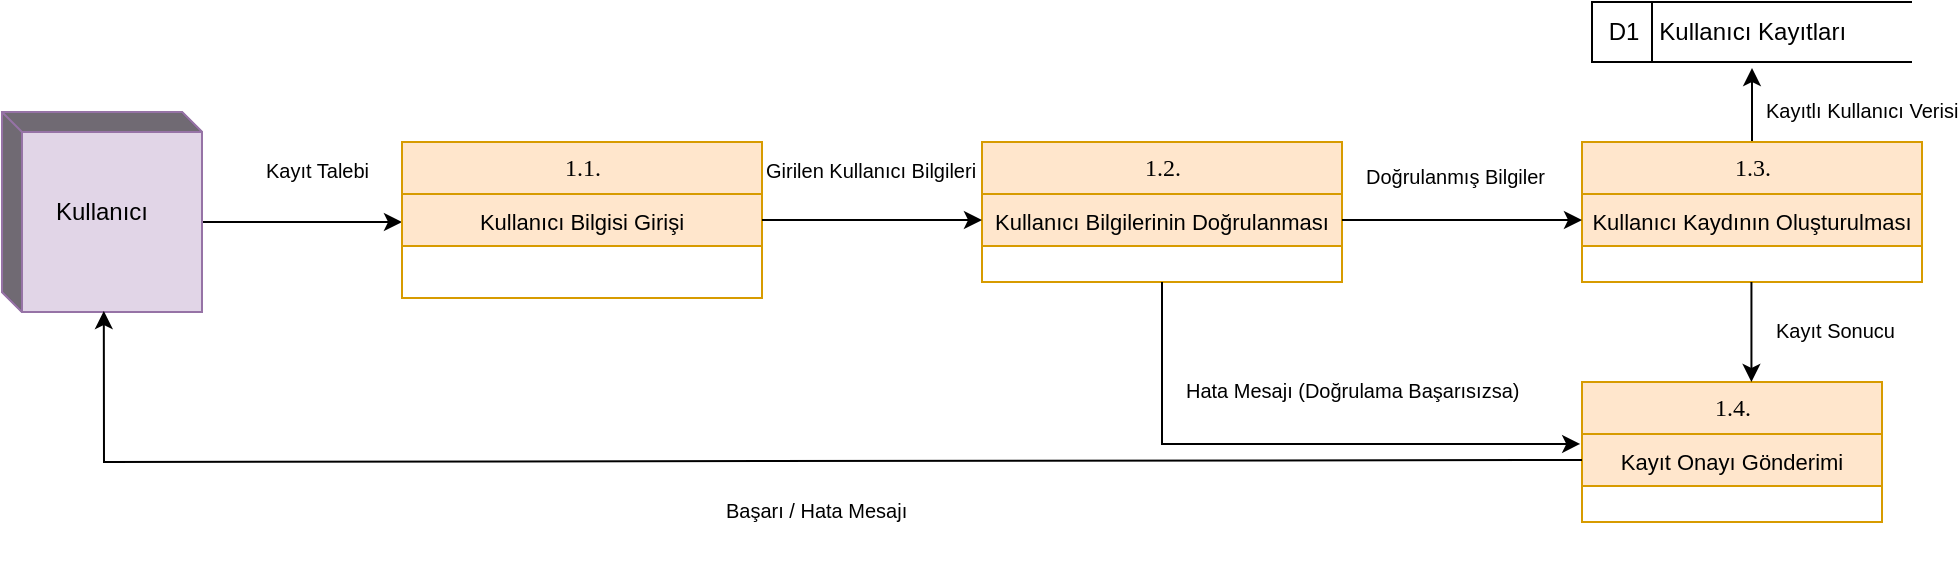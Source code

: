 <mxfile version="27.0.5">
  <diagram name="Sayfa -1" id="q6um4HqUuPupZwZkO4LI">
    <mxGraphModel dx="1111" dy="529" grid="1" gridSize="10" guides="1" tooltips="1" connect="1" arrows="1" fold="1" page="1" pageScale="1" pageWidth="827" pageHeight="1169" math="0" shadow="0">
      <root>
        <mxCell id="0" />
        <mxCell id="1" parent="0" />
        <mxCell id="xs3iWqDtst7vh00fEAnh-17" value="" style="edgeStyle=orthogonalEdgeStyle;rounded=0;orthogonalLoop=1;jettySize=auto;html=1;" parent="1" source="xs3iWqDtst7vh00fEAnh-2" target="xs3iWqDtst7vh00fEAnh-4" edge="1">
          <mxGeometry relative="1" as="geometry">
            <Array as="points">
              <mxPoint x="520" y="240" />
              <mxPoint x="520" y="240" />
            </Array>
          </mxGeometry>
        </mxCell>
        <mxCell id="xs3iWqDtst7vh00fEAnh-2" value="Kullanıcı" style="html=1;dashed=0;whiteSpace=wrap;shape=mxgraph.dfd.externalEntity;fillColor=#e1d5e7;strokeColor=#9673a6;" parent="1" vertex="1">
          <mxGeometry x="330" y="185" width="100" height="100" as="geometry" />
        </mxCell>
        <mxCell id="xs3iWqDtst7vh00fEAnh-3" value="&lt;font style=&quot;vertical-align: inherit;&quot;&gt;&lt;font style=&quot;vertical-align: inherit;&quot;&gt;1.1.&lt;/font&gt;&lt;/font&gt;" style="swimlane;html=1;fontStyle=0;childLayout=stackLayout;horizontal=1;startSize=26;fillColor=#ffe6cc;horizontalStack=0;resizeParent=1;resizeLast=0;collapsible=1;marginBottom=0;swimlaneFillColor=#ffffff;align=center;rounded=0;shadow=0;comic=0;labelBackgroundColor=none;strokeWidth=1;fontFamily=Verdana;fontSize=12;strokeColor=#d79b00;swimlaneLine=1;" parent="1" vertex="1">
          <mxGeometry x="530" y="200" width="180" height="78" as="geometry" />
        </mxCell>
        <mxCell id="xs3iWqDtst7vh00fEAnh-4" value="&lt;font style=&quot;vertical-align: inherit;&quot;&gt;&lt;font style=&quot;vertical-align: inherit;&quot;&gt;&lt;font style=&quot;vertical-align: inherit;&quot;&gt;&lt;font style=&quot;vertical-align: inherit; font-size: 11px;&quot;&gt;Kullanıcı Bilgisi Girişi&lt;/font&gt;&lt;/font&gt;&lt;/font&gt;&lt;/font&gt;" style="text;html=1;strokeColor=#d79b00;fillColor=#ffe6cc;spacingLeft=4;spacingRight=4;whiteSpace=wrap;overflow=hidden;rotatable=0;points=[[0,0.5],[1,0.5]];portConstraint=eastwest;align=center;rounded=0;" parent="xs3iWqDtst7vh00fEAnh-3" vertex="1">
          <mxGeometry y="26" width="180" height="26" as="geometry" />
        </mxCell>
        <mxCell id="xs3iWqDtst7vh00fEAnh-7" value="&lt;font style=&quot;vertical-align: inherit;&quot;&gt;&lt;font style=&quot;vertical-align: inherit;&quot;&gt;&amp;nbsp;D1&amp;nbsp; &amp;nbsp;Kullanıcı Kayıtları&lt;/font&gt;&lt;/font&gt;" style="html=1;whiteSpace=wrap;shape=mxgraph.dfd.dataStoreID;align=left;spacingLeft=3;points=[[0,0],[0.5,0],[1,0],[0,0.5],[1,0.5],[0,1],[0.5,1],[1,1]];perimeterSpacing=3;" parent="1" vertex="1">
          <mxGeometry x="1125" y="130" width="160" height="30" as="geometry" />
        </mxCell>
        <mxCell id="xs3iWqDtst7vh00fEAnh-8" value="&lt;font style=&quot;vertical-align: inherit;&quot;&gt;&lt;font style=&quot;vertical-align: inherit;&quot;&gt;1.2.&lt;/font&gt;&lt;/font&gt;" style="swimlane;html=1;fontStyle=0;childLayout=stackLayout;horizontal=1;startSize=26;fillColor=#ffe6cc;horizontalStack=0;resizeParent=1;resizeLast=0;collapsible=1;marginBottom=0;swimlaneFillColor=#ffffff;align=center;rounded=0;shadow=0;comic=0;labelBackgroundColor=none;strokeWidth=1;fontFamily=Verdana;fontSize=12;strokeColor=#d79b00;swimlaneLine=1;" parent="1" vertex="1">
          <mxGeometry x="820" y="200" width="180" height="70" as="geometry" />
        </mxCell>
        <mxCell id="xs3iWqDtst7vh00fEAnh-9" value="&lt;font style=&quot;vertical-align: inherit;&quot;&gt;&lt;font style=&quot;vertical-align: inherit;&quot;&gt;&lt;font style=&quot;vertical-align: inherit;&quot;&gt;&lt;font style=&quot;vertical-align: inherit; font-size: 11px;&quot;&gt;Kullanıcı Bilgilerinin Doğrulanması&lt;/font&gt;&lt;/font&gt;&lt;/font&gt;&lt;/font&gt;" style="text;html=1;strokeColor=#d79b00;fillColor=#ffe6cc;spacingLeft=4;spacingRight=4;whiteSpace=wrap;overflow=hidden;rotatable=0;points=[[0,0.5],[1,0.5]];portConstraint=eastwest;align=center;rounded=0;" parent="xs3iWqDtst7vh00fEAnh-8" vertex="1">
          <mxGeometry y="26" width="180" height="26" as="geometry" />
        </mxCell>
        <mxCell id="xs3iWqDtst7vh00fEAnh-21" value="" style="edgeStyle=orthogonalEdgeStyle;rounded=0;orthogonalLoop=1;jettySize=auto;html=1;" parent="1" source="xs3iWqDtst7vh00fEAnh-10" target="xs3iWqDtst7vh00fEAnh-7" edge="1">
          <mxGeometry relative="1" as="geometry" />
        </mxCell>
        <mxCell id="xs3iWqDtst7vh00fEAnh-10" value="&lt;font style=&quot;vertical-align: inherit;&quot;&gt;&lt;font style=&quot;vertical-align: inherit;&quot;&gt;1.3.&lt;/font&gt;&lt;/font&gt;" style="swimlane;html=1;fontStyle=0;childLayout=stackLayout;horizontal=1;startSize=26;fillColor=#ffe6cc;horizontalStack=0;resizeParent=1;resizeLast=0;collapsible=1;marginBottom=0;swimlaneFillColor=#ffffff;align=center;rounded=0;shadow=0;comic=0;labelBackgroundColor=none;strokeWidth=1;fontFamily=Verdana;fontSize=12;strokeColor=#d79b00;swimlaneLine=1;" parent="1" vertex="1">
          <mxGeometry x="1120" y="200" width="170" height="70" as="geometry" />
        </mxCell>
        <mxCell id="xs3iWqDtst7vh00fEAnh-11" value="&lt;font style=&quot;vertical-align: inherit;&quot;&gt;&lt;font style=&quot;vertical-align: inherit;&quot;&gt;&lt;font style=&quot;vertical-align: inherit;&quot;&gt;&lt;font style=&quot;vertical-align: inherit; font-size: 11px;&quot;&gt;Kullanıcı Kaydının Oluşturulması&lt;/font&gt;&lt;/font&gt;&lt;/font&gt;&lt;/font&gt;" style="text;html=1;strokeColor=#d79b00;fillColor=#ffe6cc;spacingLeft=4;spacingRight=4;whiteSpace=wrap;overflow=hidden;rotatable=0;points=[[0,0.5],[1,0.5]];portConstraint=eastwest;align=center;rounded=0;" parent="xs3iWqDtst7vh00fEAnh-10" vertex="1">
          <mxGeometry y="26" width="170" height="26" as="geometry" />
        </mxCell>
        <mxCell id="xs3iWqDtst7vh00fEAnh-12" value="&lt;font style=&quot;vertical-align: inherit;&quot;&gt;&lt;font style=&quot;vertical-align: inherit;&quot;&gt;1.4.&lt;/font&gt;&lt;/font&gt;" style="swimlane;html=1;fontStyle=0;childLayout=stackLayout;horizontal=1;startSize=26;fillColor=#ffe6cc;horizontalStack=0;resizeParent=1;resizeLast=0;collapsible=1;marginBottom=0;swimlaneFillColor=#ffffff;align=center;rounded=0;shadow=0;comic=0;labelBackgroundColor=none;strokeWidth=1;fontFamily=Verdana;fontSize=12;strokeColor=#d79b00;swimlaneLine=1;" parent="1" vertex="1">
          <mxGeometry x="1120" y="320" width="150" height="70" as="geometry" />
        </mxCell>
        <mxCell id="xs3iWqDtst7vh00fEAnh-13" value="&lt;font style=&quot;font-size: 11px;&quot;&gt;Kayıt Onayı Gönderimi&lt;/font&gt;" style="text;html=1;strokeColor=#d79b00;fillColor=#ffe6cc;spacingLeft=4;spacingRight=4;whiteSpace=wrap;overflow=hidden;rotatable=0;points=[[0,0.5],[1,0.5]];portConstraint=eastwest;align=center;rounded=0;" parent="xs3iWqDtst7vh00fEAnh-12" vertex="1">
          <mxGeometry y="26" width="150" height="26" as="geometry" />
        </mxCell>
        <mxCell id="xs3iWqDtst7vh00fEAnh-18" value="" style="edgeStyle=orthogonalEdgeStyle;rounded=0;orthogonalLoop=1;jettySize=auto;html=1;exitX=1;exitY=0.5;exitDx=0;exitDy=0;" parent="1" target="xs3iWqDtst7vh00fEAnh-11" edge="1" source="xs3iWqDtst7vh00fEAnh-9">
          <mxGeometry relative="1" as="geometry">
            <mxPoint x="990" y="239" as="sourcePoint" />
          </mxGeometry>
        </mxCell>
        <mxCell id="xs3iWqDtst7vh00fEAnh-20" value="" style="endArrow=classic;html=1;rounded=0;exitX=0.5;exitY=1;exitDx=0;exitDy=0;entryX=0.5;entryY=0;entryDx=0;entryDy=0;" parent="1" edge="1">
          <mxGeometry width="50" height="50" relative="1" as="geometry">
            <mxPoint x="1204.72" y="270" as="sourcePoint" />
            <mxPoint x="1204.72" y="320" as="targetPoint" />
          </mxGeometry>
        </mxCell>
        <mxCell id="xs3iWqDtst7vh00fEAnh-22" value="" style="endArrow=classic;html=1;rounded=0;exitX=0;exitY=0.5;exitDx=0;exitDy=0;entryX=0.509;entryY=0.995;entryDx=0;entryDy=0;entryPerimeter=0;" parent="1" source="xs3iWqDtst7vh00fEAnh-13" target="xs3iWqDtst7vh00fEAnh-2" edge="1">
          <mxGeometry width="50" height="50" relative="1" as="geometry">
            <mxPoint x="970" y="361.1" as="sourcePoint" />
            <mxPoint x="417.1" y="285" as="targetPoint" />
            <Array as="points">
              <mxPoint x="381" y="360" />
            </Array>
          </mxGeometry>
        </mxCell>
        <mxCell id="xs3iWqDtst7vh00fEAnh-23" style="edgeStyle=orthogonalEdgeStyle;rounded=0;orthogonalLoop=1;jettySize=auto;html=1;entryX=-0.006;entryY=0.192;entryDx=0;entryDy=0;entryPerimeter=0;" parent="1" source="xs3iWqDtst7vh00fEAnh-8" target="xs3iWqDtst7vh00fEAnh-13" edge="1">
          <mxGeometry relative="1" as="geometry" />
        </mxCell>
        <mxCell id="xs3iWqDtst7vh00fEAnh-24" value="&lt;font style=&quot;font-size: 10px;&quot;&gt;Kayıt Talebi&lt;/font&gt;" style="text;whiteSpace=wrap;html=1;" parent="1" vertex="1">
          <mxGeometry x="460" y="200" width="60" height="30" as="geometry" />
        </mxCell>
        <mxCell id="xs3iWqDtst7vh00fEAnh-25" value="&lt;font style=&quot;font-size: 10px;&quot;&gt;Girilen Kullanıcı Bilgileri&lt;/font&gt;" style="text;whiteSpace=wrap;html=1;" parent="1" vertex="1">
          <mxGeometry x="710" y="200" width="110" height="40" as="geometry" />
        </mxCell>
        <mxCell id="xs3iWqDtst7vh00fEAnh-26" value="&lt;font style=&quot;font-size: 10px;&quot;&gt;Doğrulanmış Bilgiler&lt;/font&gt;" style="text;whiteSpace=wrap;html=1;" parent="1" vertex="1">
          <mxGeometry x="1010" y="202.5" width="100" height="35" as="geometry" />
        </mxCell>
        <mxCell id="xs3iWqDtst7vh00fEAnh-27" value="&lt;font style=&quot;font-size: 10px;&quot;&gt;Kayıtlı&amp;nbsp;&lt;/font&gt;&lt;span style=&quot;background-color: transparent; color: light-dark(rgb(0, 0, 0), rgb(255, 255, 255)); font-size: 10px;&quot;&gt;Kullanıcı&amp;nbsp;&lt;/span&gt;&lt;span style=&quot;background-color: transparent; color: light-dark(rgb(0, 0, 0), rgb(255, 255, 255)); font-size: 10px;&quot;&gt;Verisi&lt;/span&gt;" style="text;whiteSpace=wrap;html=1;" parent="1" vertex="1">
          <mxGeometry x="1210" y="170" width="85" height="25" as="geometry" />
        </mxCell>
        <mxCell id="xs3iWqDtst7vh00fEAnh-28" value="&lt;font style=&quot;font-size: 10px;&quot;&gt;Kayıt Sonucu&lt;/font&gt;" style="text;whiteSpace=wrap;html=1;" parent="1" vertex="1">
          <mxGeometry x="1215" y="280" width="70" height="40" as="geometry" />
        </mxCell>
        <mxCell id="xs3iWqDtst7vh00fEAnh-29" value="&lt;font style=&quot;font-size: 10px;&quot;&gt;Başarı / Hata Mesajı&lt;/font&gt;" style="text;whiteSpace=wrap;html=1;" parent="1" vertex="1">
          <mxGeometry x="690" y="370" width="140" height="40" as="geometry" />
        </mxCell>
        <mxCell id="xs3iWqDtst7vh00fEAnh-31" value="&lt;font style=&quot;font-size: 10px;&quot;&gt;Hata Mesajı (Doğrulama Başarısızsa)&lt;/font&gt;" style="text;whiteSpace=wrap;html=1;" parent="1" vertex="1">
          <mxGeometry x="920" y="310" width="180" height="40" as="geometry" />
        </mxCell>
        <mxCell id="xs3iWqDtst7vh00fEAnh-36" value="" style="endArrow=classic;html=1;rounded=0;entryX=0;entryY=0.5;entryDx=0;entryDy=0;exitX=1;exitY=0.5;exitDx=0;exitDy=0;" parent="1" source="xs3iWqDtst7vh00fEAnh-4" target="xs3iWqDtst7vh00fEAnh-9" edge="1">
          <mxGeometry width="50" height="50" relative="1" as="geometry">
            <mxPoint x="720" y="240" as="sourcePoint" />
            <mxPoint x="730" y="185" as="targetPoint" />
          </mxGeometry>
        </mxCell>
      </root>
    </mxGraphModel>
  </diagram>
</mxfile>

